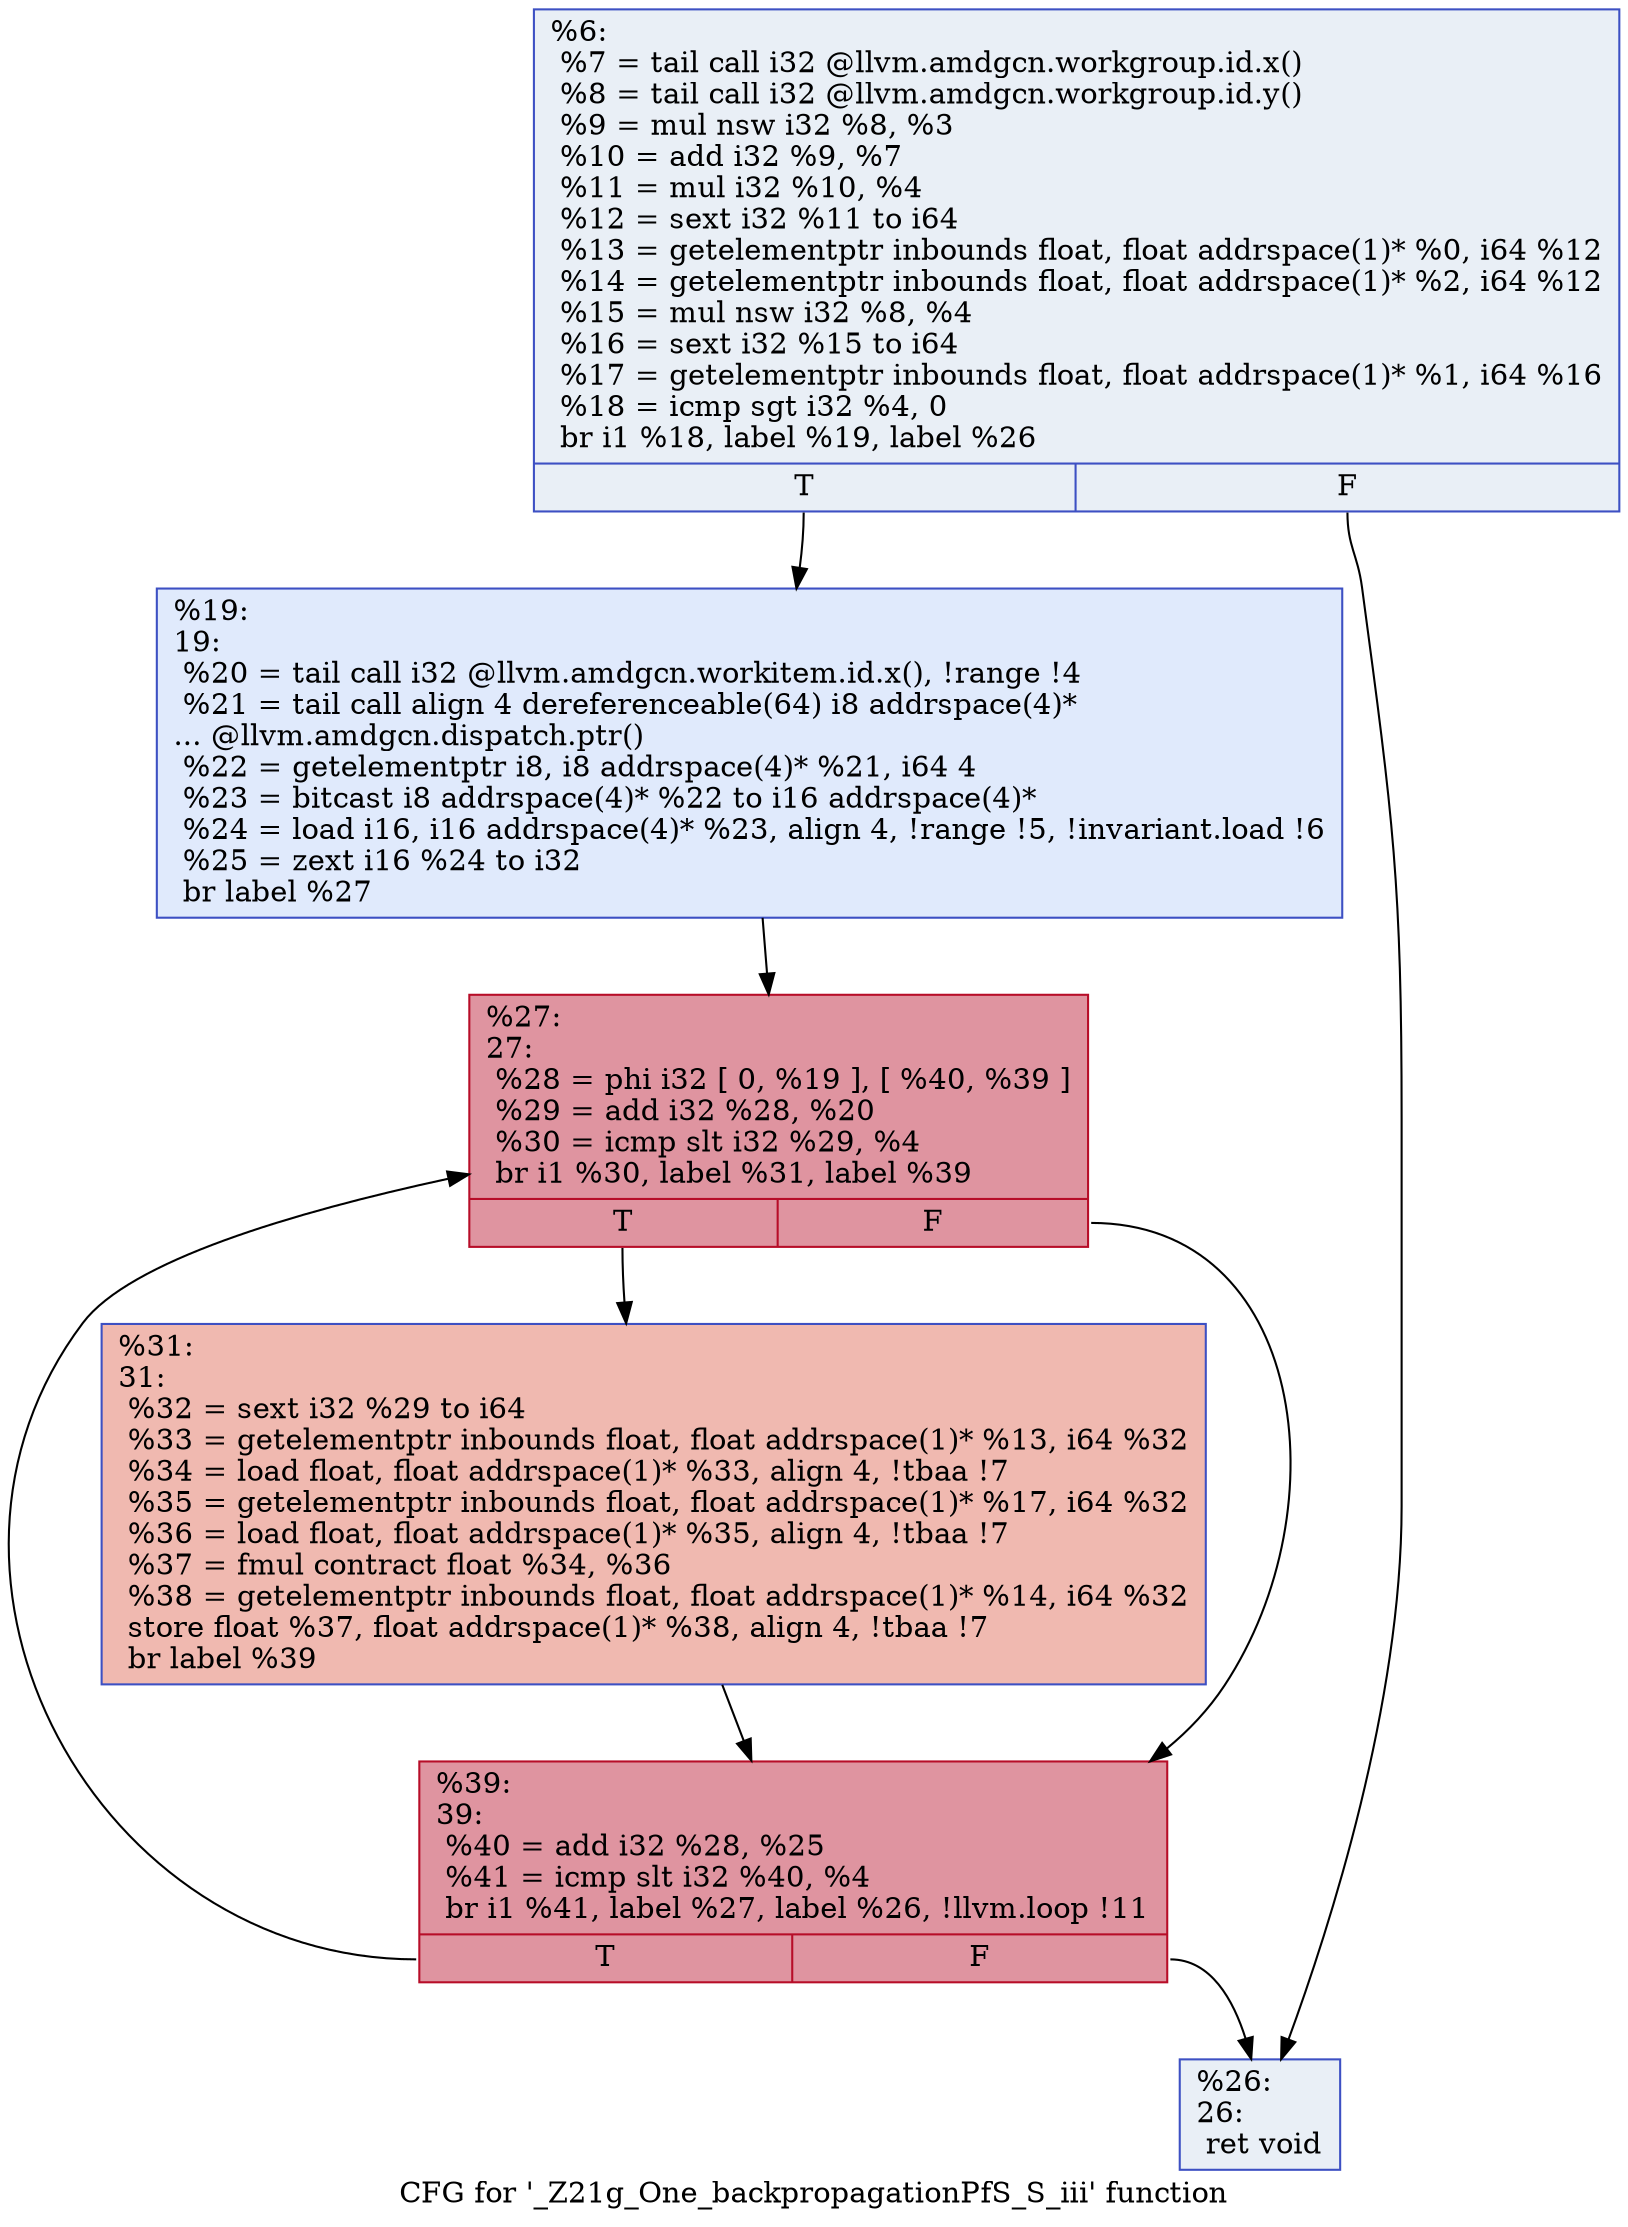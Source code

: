 digraph "CFG for '_Z21g_One_backpropagationPfS_S_iii' function" {
	label="CFG for '_Z21g_One_backpropagationPfS_S_iii' function";

	Node0x544c560 [shape=record,color="#3d50c3ff", style=filled, fillcolor="#cedaeb70",label="{%6:\l  %7 = tail call i32 @llvm.amdgcn.workgroup.id.x()\l  %8 = tail call i32 @llvm.amdgcn.workgroup.id.y()\l  %9 = mul nsw i32 %8, %3\l  %10 = add i32 %9, %7\l  %11 = mul i32 %10, %4\l  %12 = sext i32 %11 to i64\l  %13 = getelementptr inbounds float, float addrspace(1)* %0, i64 %12\l  %14 = getelementptr inbounds float, float addrspace(1)* %2, i64 %12\l  %15 = mul nsw i32 %8, %4\l  %16 = sext i32 %15 to i64\l  %17 = getelementptr inbounds float, float addrspace(1)* %1, i64 %16\l  %18 = icmp sgt i32 %4, 0\l  br i1 %18, label %19, label %26\l|{<s0>T|<s1>F}}"];
	Node0x544c560:s0 -> Node0x544d610;
	Node0x544c560:s1 -> Node0x544d6a0;
	Node0x544d610 [shape=record,color="#3d50c3ff", style=filled, fillcolor="#b9d0f970",label="{%19:\l19:                                               \l  %20 = tail call i32 @llvm.amdgcn.workitem.id.x(), !range !4\l  %21 = tail call align 4 dereferenceable(64) i8 addrspace(4)*\l... @llvm.amdgcn.dispatch.ptr()\l  %22 = getelementptr i8, i8 addrspace(4)* %21, i64 4\l  %23 = bitcast i8 addrspace(4)* %22 to i16 addrspace(4)*\l  %24 = load i16, i16 addrspace(4)* %23, align 4, !range !5, !invariant.load !6\l  %25 = zext i16 %24 to i32\l  br label %27\l}"];
	Node0x544d610 -> Node0x544eca0;
	Node0x544d6a0 [shape=record,color="#3d50c3ff", style=filled, fillcolor="#cedaeb70",label="{%26:\l26:                                               \l  ret void\l}"];
	Node0x544eca0 [shape=record,color="#b70d28ff", style=filled, fillcolor="#b70d2870",label="{%27:\l27:                                               \l  %28 = phi i32 [ 0, %19 ], [ %40, %39 ]\l  %29 = add i32 %28, %20\l  %30 = icmp slt i32 %29, %4\l  br i1 %30, label %31, label %39\l|{<s0>T|<s1>F}}"];
	Node0x544eca0:s0 -> Node0x544f010;
	Node0x544eca0:s1 -> Node0x544edf0;
	Node0x544f010 [shape=record,color="#3d50c3ff", style=filled, fillcolor="#de614d70",label="{%31:\l31:                                               \l  %32 = sext i32 %29 to i64\l  %33 = getelementptr inbounds float, float addrspace(1)* %13, i64 %32\l  %34 = load float, float addrspace(1)* %33, align 4, !tbaa !7\l  %35 = getelementptr inbounds float, float addrspace(1)* %17, i64 %32\l  %36 = load float, float addrspace(1)* %35, align 4, !tbaa !7\l  %37 = fmul contract float %34, %36\l  %38 = getelementptr inbounds float, float addrspace(1)* %14, i64 %32\l  store float %37, float addrspace(1)* %38, align 4, !tbaa !7\l  br label %39\l}"];
	Node0x544f010 -> Node0x544edf0;
	Node0x544edf0 [shape=record,color="#b70d28ff", style=filled, fillcolor="#b70d2870",label="{%39:\l39:                                               \l  %40 = add i32 %28, %25\l  %41 = icmp slt i32 %40, %4\l  br i1 %41, label %27, label %26, !llvm.loop !11\l|{<s0>T|<s1>F}}"];
	Node0x544edf0:s0 -> Node0x544eca0;
	Node0x544edf0:s1 -> Node0x544d6a0;
}
